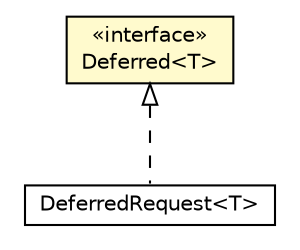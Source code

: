 #!/usr/local/bin/dot
#
# Class diagram 
# Generated by UMLGraph version R5_6-24-gf6e263 (http://www.umlgraph.org/)
#

digraph G {
	edge [fontname="Helvetica",fontsize=10,labelfontname="Helvetica",labelfontsize=10];
	node [fontname="Helvetica",fontsize=10,shape=plaintext];
	nodesep=0.25;
	ranksep=0.5;
	// io.reinert.requestor.core.Deferred<T>
	c10495 [label=<<table title="io.reinert.requestor.core.Deferred" border="0" cellborder="1" cellspacing="0" cellpadding="2" port="p" bgcolor="lemonChiffon" href="./Deferred.html">
		<tr><td><table border="0" cellspacing="0" cellpadding="1">
<tr><td align="center" balign="center"> &#171;interface&#187; </td></tr>
<tr><td align="center" balign="center"> Deferred&lt;T&gt; </td></tr>
		</table></td></tr>
		</table>>, URL="./Deferred.html", fontname="Helvetica", fontcolor="black", fontsize=10.0];
	// io.reinert.requestor.core.deferred.DeferredRequest<T>
	c10588 [label=<<table title="io.reinert.requestor.core.deferred.DeferredRequest" border="0" cellborder="1" cellspacing="0" cellpadding="2" port="p" href="./deferred/DeferredRequest.html">
		<tr><td><table border="0" cellspacing="0" cellpadding="1">
<tr><td align="center" balign="center"> DeferredRequest&lt;T&gt; </td></tr>
		</table></td></tr>
		</table>>, URL="./deferred/DeferredRequest.html", fontname="Helvetica", fontcolor="black", fontsize=10.0];
	//io.reinert.requestor.core.deferred.DeferredRequest<T> implements io.reinert.requestor.core.Deferred<T>
	c10495:p -> c10588:p [dir=back,arrowtail=empty,style=dashed];
}

